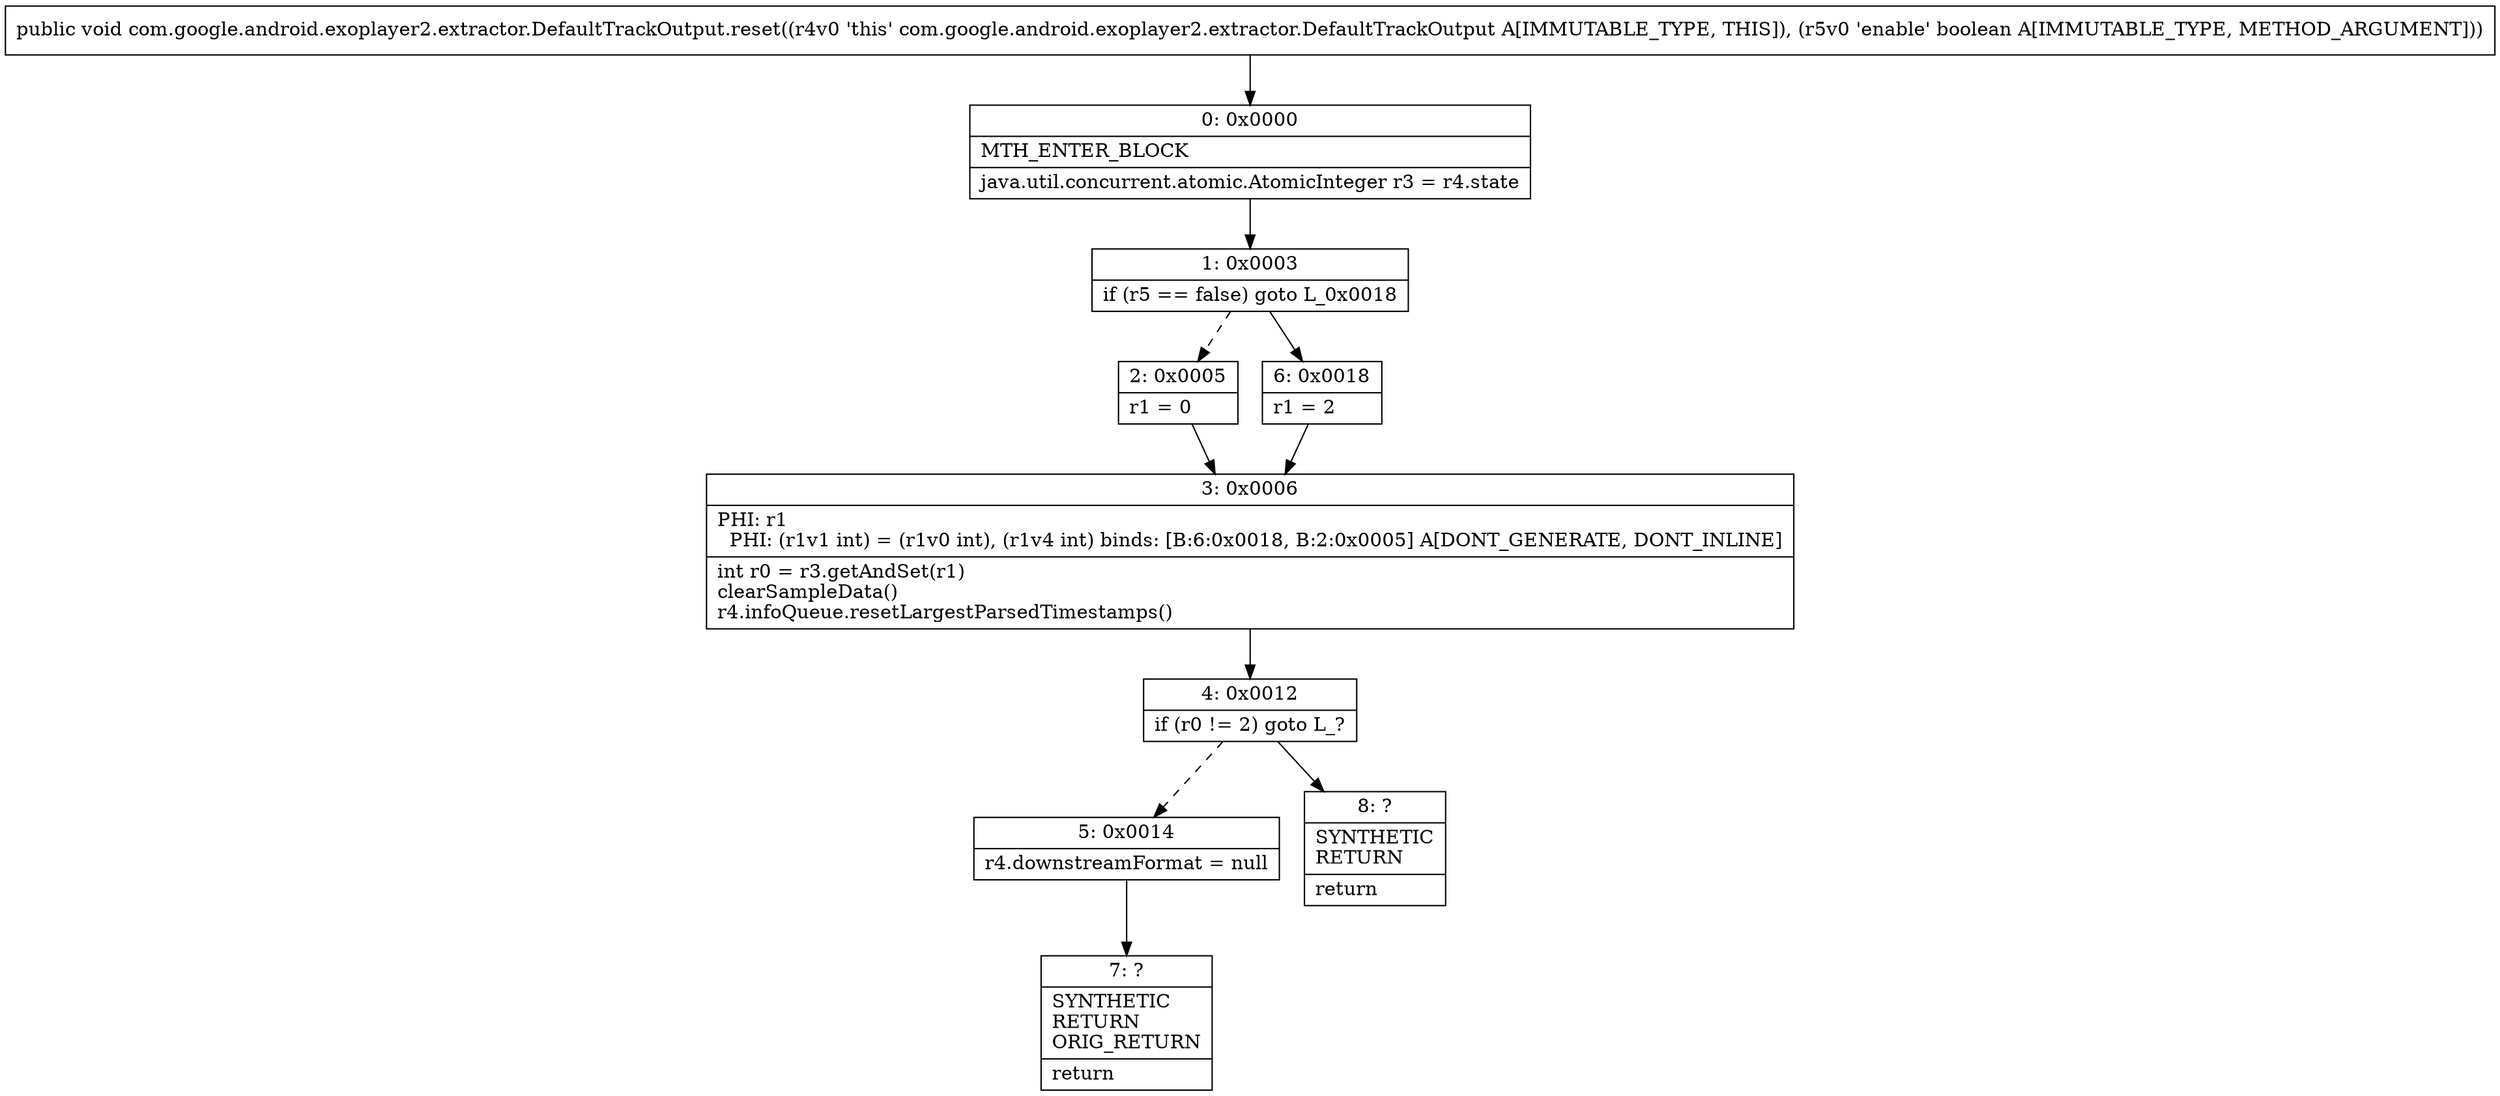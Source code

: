 digraph "CFG forcom.google.android.exoplayer2.extractor.DefaultTrackOutput.reset(Z)V" {
Node_0 [shape=record,label="{0\:\ 0x0000|MTH_ENTER_BLOCK\l|java.util.concurrent.atomic.AtomicInteger r3 = r4.state\l}"];
Node_1 [shape=record,label="{1\:\ 0x0003|if (r5 == false) goto L_0x0018\l}"];
Node_2 [shape=record,label="{2\:\ 0x0005|r1 = 0\l}"];
Node_3 [shape=record,label="{3\:\ 0x0006|PHI: r1 \l  PHI: (r1v1 int) = (r1v0 int), (r1v4 int) binds: [B:6:0x0018, B:2:0x0005] A[DONT_GENERATE, DONT_INLINE]\l|int r0 = r3.getAndSet(r1)\lclearSampleData()\lr4.infoQueue.resetLargestParsedTimestamps()\l}"];
Node_4 [shape=record,label="{4\:\ 0x0012|if (r0 != 2) goto L_?\l}"];
Node_5 [shape=record,label="{5\:\ 0x0014|r4.downstreamFormat = null\l}"];
Node_6 [shape=record,label="{6\:\ 0x0018|r1 = 2\l}"];
Node_7 [shape=record,label="{7\:\ ?|SYNTHETIC\lRETURN\lORIG_RETURN\l|return\l}"];
Node_8 [shape=record,label="{8\:\ ?|SYNTHETIC\lRETURN\l|return\l}"];
MethodNode[shape=record,label="{public void com.google.android.exoplayer2.extractor.DefaultTrackOutput.reset((r4v0 'this' com.google.android.exoplayer2.extractor.DefaultTrackOutput A[IMMUTABLE_TYPE, THIS]), (r5v0 'enable' boolean A[IMMUTABLE_TYPE, METHOD_ARGUMENT])) }"];
MethodNode -> Node_0;
Node_0 -> Node_1;
Node_1 -> Node_2[style=dashed];
Node_1 -> Node_6;
Node_2 -> Node_3;
Node_3 -> Node_4;
Node_4 -> Node_5[style=dashed];
Node_4 -> Node_8;
Node_5 -> Node_7;
Node_6 -> Node_3;
}

